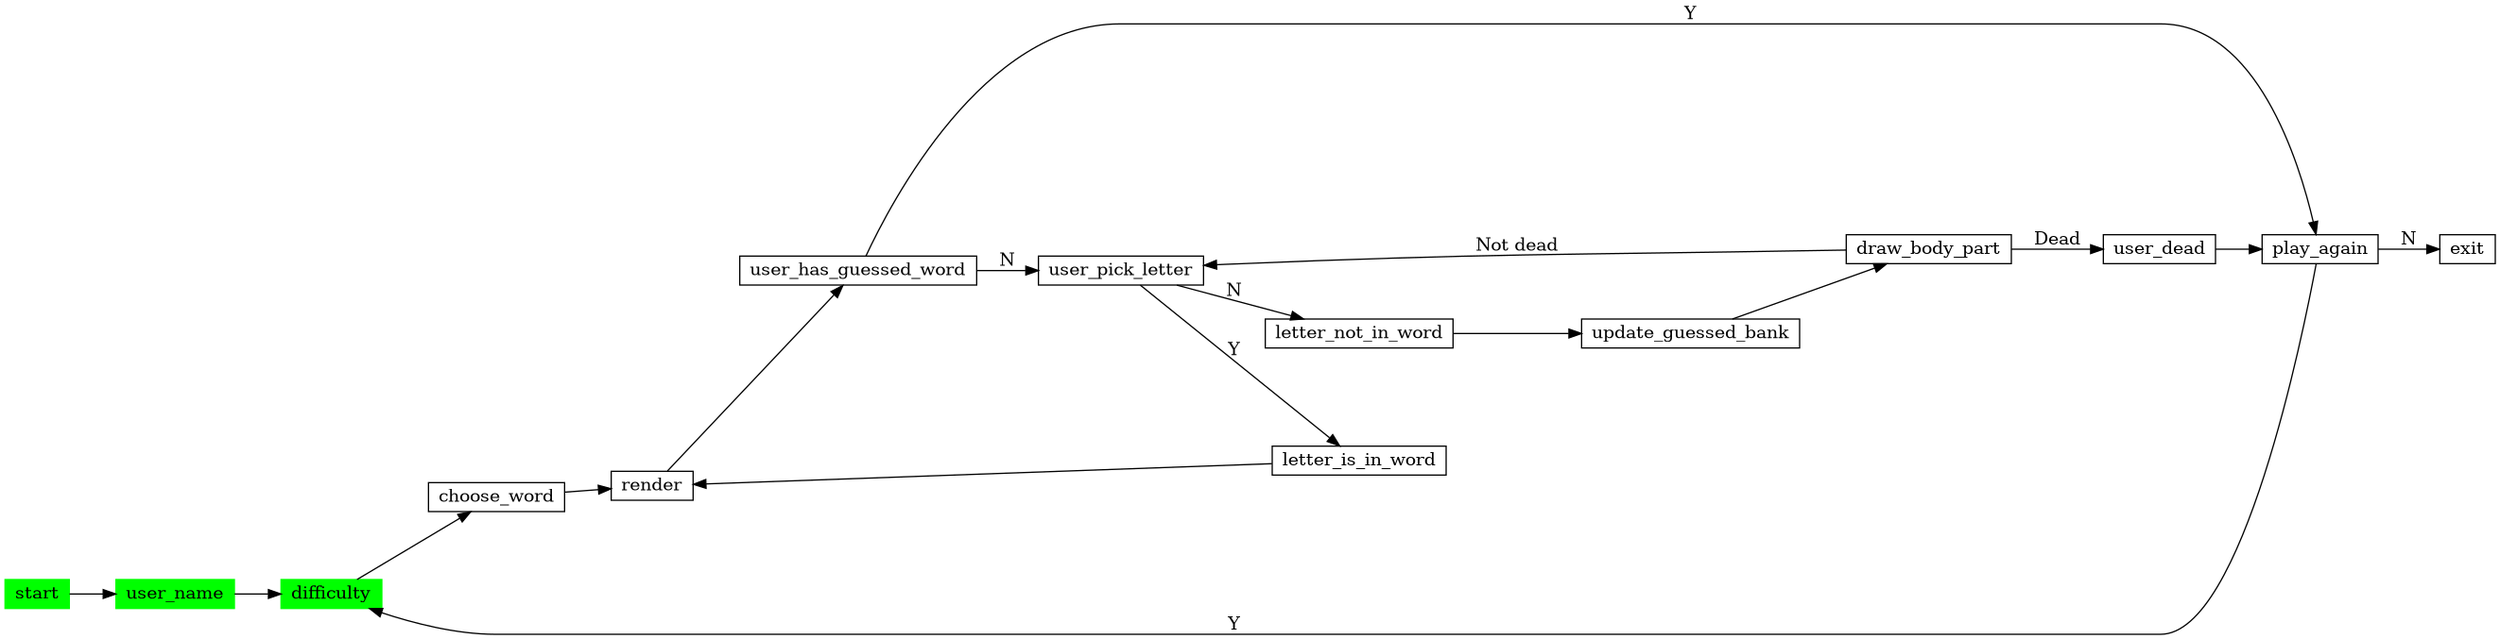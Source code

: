 @startuml
digraph G {
    nodesep=.8;
    rankdir=LR;
    node [shape=record,width=.1,height=.1];
    start [style=filled,color=green];
    user_name [style=filled,color=green];
    difficulty [style=filled,color=green];
    start -> user_name ;
    user_name -> difficulty;
    difficulty -> choose_word;
    choose_word -> render;
    user_pick_letter;
    user_pick_letter -> letter_is_in_word [label="Y"];
    user_pick_letter -> letter_not_in_word [label="N"];

    letter_is_in_word -> render;
    render -> user_has_guessed_word;

    letter_not_in_word -> update_guessed_bank;
    update_guessed_bank -> draw_body_part;
    draw_body_part  -> user_dead [label="Dead"];
    draw_body_part -> user_pick_letter [label="Not dead"];

    user_dead -> play_again;

    user_has_guessed_word -> play_again [label="Y"];
    user_has_guessed_word -> user_pick_letter [label="N"];

    play_again -> exit [label="N"];
    play_again -> difficulty [label="Y"];

}
@enduml